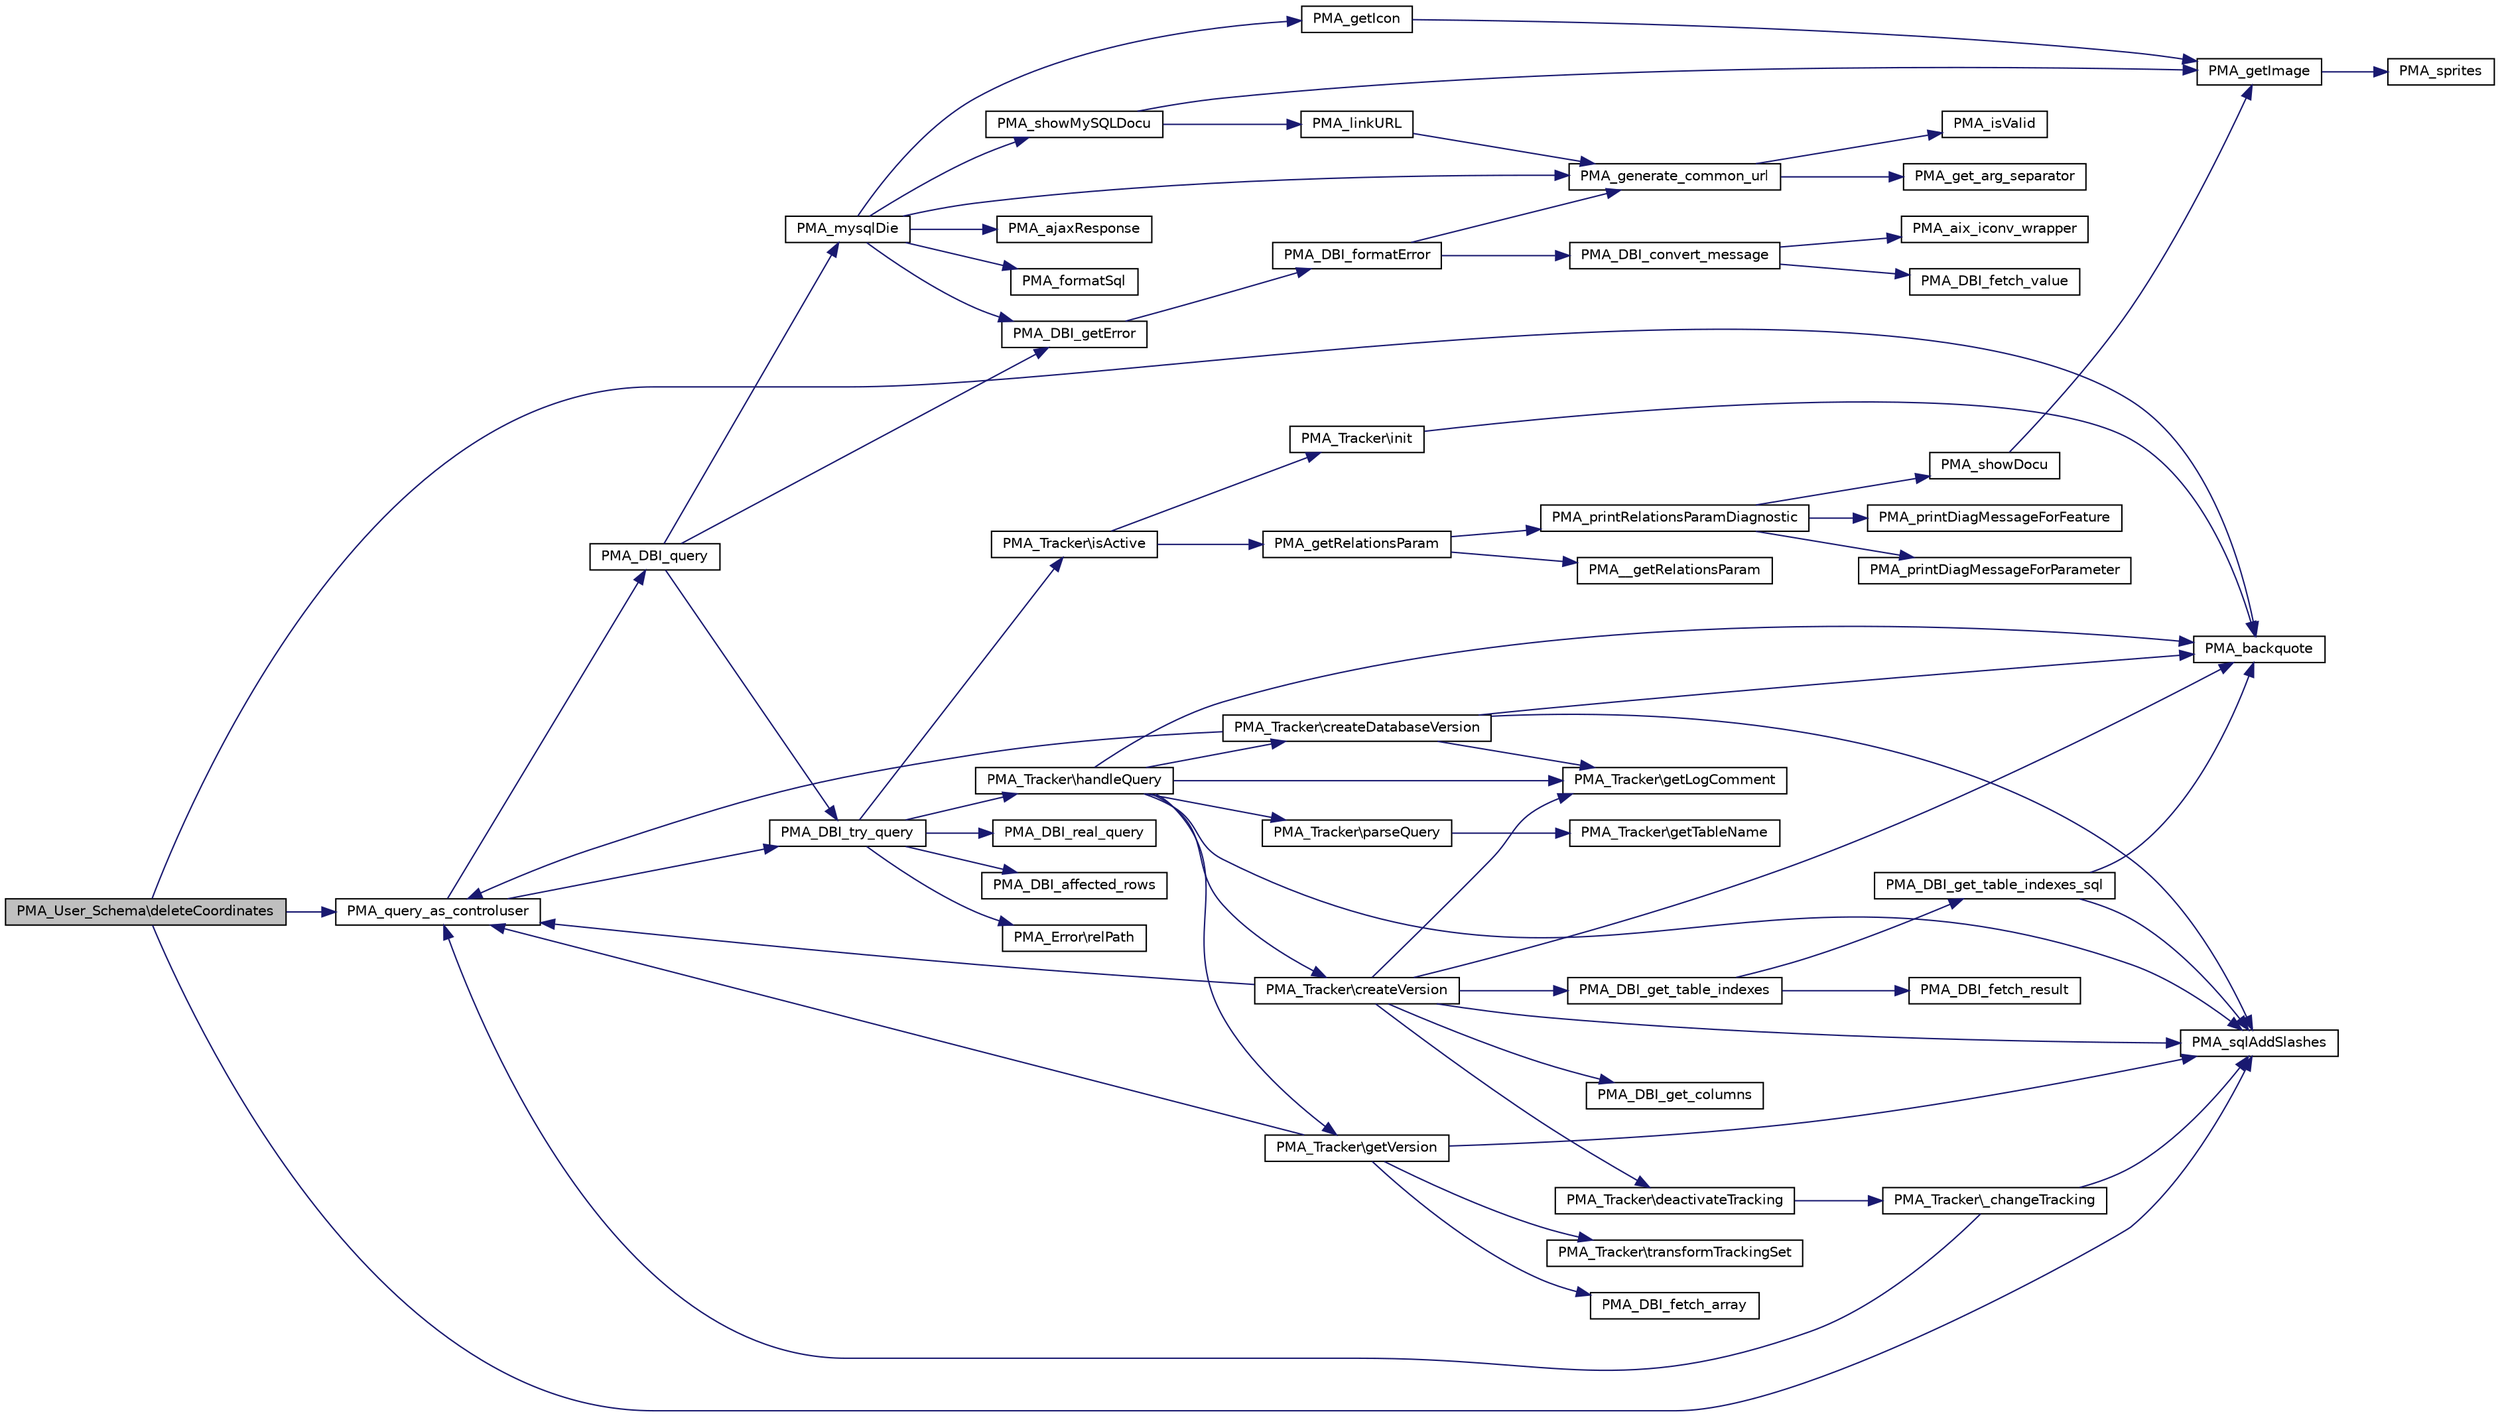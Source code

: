 digraph G
{
  edge [fontname="Helvetica",fontsize="10",labelfontname="Helvetica",labelfontsize="10"];
  node [fontname="Helvetica",fontsize="10",shape=record];
  rankdir="LR";
  Node1 [label="PMA_User_Schema\\deleteCoordinates",height=0.2,width=0.4,color="black", fillcolor="grey75", style="filled" fontcolor="black"];
  Node1 -> Node2 [color="midnightblue",fontsize="10",style="solid",fontname="Helvetica"];
  Node2 [label="PMA_backquote",height=0.2,width=0.4,color="black", fillcolor="white", style="filled",URL="$common_8lib_8php.html#a81c4628f679a153bb4475c5ee2ae49ec",tooltip="Adds backquotes on both sides of a database, table or field name."];
  Node1 -> Node3 [color="midnightblue",fontsize="10",style="solid",fontname="Helvetica"];
  Node3 [label="PMA_sqlAddSlashes",height=0.2,width=0.4,color="black", fillcolor="white", style="filled",URL="$common_8lib_8php.html#a799062f79f401d1f20735d292d008eaf",tooltip="Add slashes before &quot;&#39;&quot; and &quot;\&quot; characters so a value containing them can be used in a sql comparison..."];
  Node1 -> Node4 [color="midnightblue",fontsize="10",style="solid",fontname="Helvetica"];
  Node4 [label="PMA_query_as_controluser",height=0.2,width=0.4,color="black", fillcolor="white", style="filled",URL="$relation_8lib_8php.html#ab6d57b38824545d660dcfcd4c864a177",tooltip="Executes a query as controluser if possible, otherwise as normal user."];
  Node4 -> Node5 [color="midnightblue",fontsize="10",style="solid",fontname="Helvetica"];
  Node5 [label="PMA_DBI_query",height=0.2,width=0.4,color="black", fillcolor="white", style="filled",URL="$database__interface_8lib_8php.html#ab439cded0e18a60e731e76aa4567c089",tooltip="runs a query"];
  Node5 -> Node6 [color="midnightblue",fontsize="10",style="solid",fontname="Helvetica"];
  Node6 [label="PMA_DBI_try_query",height=0.2,width=0.4,color="black", fillcolor="white", style="filled",URL="$database__interface_8lib_8php.html#af4f8622d2f5df7858e4e6ca425ac0274",tooltip="runs a query and returns the result"];
  Node6 -> Node7 [color="midnightblue",fontsize="10",style="solid",fontname="Helvetica"];
  Node7 [label="PMA_DBI_real_query",height=0.2,width=0.4,color="black", fillcolor="white", style="filled",URL="$drizzle_8dbi_8lib_8php.html#a08ba0b503ffbca6710452ba365580035",tooltip="runs a query and returns the result"];
  Node6 -> Node8 [color="midnightblue",fontsize="10",style="solid",fontname="Helvetica"];
  Node8 [label="PMA_DBI_affected_rows",height=0.2,width=0.4,color="black", fillcolor="white", style="filled",URL="$drizzle_8dbi_8lib_8php.html#a861ab5849e4d7f8dab6daaac0071bc15",tooltip="returns the number of rows affected by last query"];
  Node6 -> Node9 [color="midnightblue",fontsize="10",style="solid",fontname="Helvetica"];
  Node9 [label="PMA_Error\\relPath",height=0.2,width=0.4,color="black", fillcolor="white", style="filled",URL="$classPMA__Error.html#a772a7752d93cec8385e0f13af46d376a",tooltip="return short relative path to phpMyAdmin basedir"];
  Node6 -> Node10 [color="midnightblue",fontsize="10",style="solid",fontname="Helvetica"];
  Node10 [label="PMA_Tracker\\isActive",height=0.2,width=0.4,color="black", fillcolor="white", style="filled",URL="$classPMA__Tracker.html#ae5dd143f48e845ae4346da01dfef5d4a",tooltip="Gets the on/off value of the Tracker module, starts initialization."];
  Node10 -> Node11 [color="midnightblue",fontsize="10",style="solid",fontname="Helvetica"];
  Node11 [label="PMA_getRelationsParam",height=0.2,width=0.4,color="black", fillcolor="white", style="filled",URL="$relation_8lib_8php.html#ad4dd08fb9ba9908cd15afb5ac92a2656"];
  Node11 -> Node12 [color="midnightblue",fontsize="10",style="solid",fontname="Helvetica"];
  Node12 [label="PMA__getRelationsParam",height=0.2,width=0.4,color="black", fillcolor="white", style="filled",URL="$relation_8lib_8php.html#aa1b2e6f08d1925e8d0962d508797be28",tooltip="Defines the relation parameters for the current user just a copy of the functions used for relations ..."];
  Node11 -> Node13 [color="midnightblue",fontsize="10",style="solid",fontname="Helvetica"];
  Node13 [label="PMA_printRelationsParamDiagnostic",height=0.2,width=0.4,color="black", fillcolor="white", style="filled",URL="$relation_8lib_8php.html#ada1ffd8f6d6d53e802e2e83d7044a944",tooltip="prints out diagnostic info for pma relation feature"];
  Node13 -> Node14 [color="midnightblue",fontsize="10",style="solid",fontname="Helvetica"];
  Node14 [label="PMA_printDiagMessageForParameter",height=0.2,width=0.4,color="black", fillcolor="white", style="filled",URL="$relation_8lib_8php.html#ab84232d07cff893a8a0fc7fed961d1fc",tooltip="prints out one diagnostic message for a configuration parameter"];
  Node13 -> Node15 [color="midnightblue",fontsize="10",style="solid",fontname="Helvetica"];
  Node15 [label="PMA_printDiagMessageForFeature",height=0.2,width=0.4,color="black", fillcolor="white", style="filled",URL="$relation_8lib_8php.html#ae1e3802955752a85b4488038675cdaa9",tooltip="prints out one diagnostic message for a feature"];
  Node13 -> Node16 [color="midnightblue",fontsize="10",style="solid",fontname="Helvetica"];
  Node16 [label="PMA_showDocu",height=0.2,width=0.4,color="black", fillcolor="white", style="filled",URL="$common_8lib_8php.html#a05d65951adf23dc8f245dbca3a1af7ef",tooltip="Displays a link to the phpMyAdmin documentation."];
  Node16 -> Node17 [color="midnightblue",fontsize="10",style="solid",fontname="Helvetica"];
  Node17 [label="PMA_getImage",height=0.2,width=0.4,color="black", fillcolor="white", style="filled",URL="$common_8lib_8php.html#a54fdec9763bf305a5082d23a5d7d5957",tooltip="Returns an HTML IMG tag for a particular image from a theme, which may be an actual file or an icon f..."];
  Node17 -> Node18 [color="midnightblue",fontsize="10",style="solid",fontname="Helvetica"];
  Node18 [label="PMA_sprites",height=0.2,width=0.4,color="black", fillcolor="white", style="filled",URL="$original_2sprites_8lib_8php.html#adb1d24853efb54486657e2e22bd9755e"];
  Node10 -> Node19 [color="midnightblue",fontsize="10",style="solid",fontname="Helvetica"];
  Node19 [label="PMA_Tracker\\init",height=0.2,width=0.4,color="black", fillcolor="white", style="filled",URL="$classPMA__Tracker.html#a16fc618785cb34b7b36b2fb833600d33",tooltip="Initializes settings."];
  Node19 -> Node2 [color="midnightblue",fontsize="10",style="solid",fontname="Helvetica"];
  Node6 -> Node20 [color="midnightblue",fontsize="10",style="solid",fontname="Helvetica"];
  Node20 [label="PMA_Tracker\\handleQuery",height=0.2,width=0.4,color="black", fillcolor="white", style="filled",URL="$classPMA__Tracker.html#a45bbf8cbb24c0cc3e379a0abf0ecee10",tooltip="Analyzes a given SQL statement and saves tracking data."];
  Node20 -> Node21 [color="midnightblue",fontsize="10",style="solid",fontname="Helvetica"];
  Node21 [label="PMA_Tracker\\parseQuery",height=0.2,width=0.4,color="black", fillcolor="white", style="filled",URL="$classPMA__Tracker.html#a0ed18d54f03c8774c52bb5e77af57b13",tooltip="Parses a query."];
  Node21 -> Node22 [color="midnightblue",fontsize="10",style="solid",fontname="Helvetica"];
  Node22 [label="PMA_Tracker\\getTableName",height=0.2,width=0.4,color="black", fillcolor="white", style="filled",URL="$classPMA__Tracker.html#a4638f7bb0092dfe0823e710523ff7151",tooltip="Parses the name of a table from a SQL statement substring."];
  Node20 -> Node23 [color="midnightblue",fontsize="10",style="solid",fontname="Helvetica"];
  Node23 [label="PMA_Tracker\\getVersion",height=0.2,width=0.4,color="black", fillcolor="white", style="filled",URL="$classPMA__Tracker.html#a315294423a060736a4c5a35ec099943e",tooltip="Gets the newest version of a tracking job (in other words: gets the HEAD version)."];
  Node23 -> Node3 [color="midnightblue",fontsize="10",style="solid",fontname="Helvetica"];
  Node23 -> Node24 [color="midnightblue",fontsize="10",style="solid",fontname="Helvetica"];
  Node24 [label="PMA_Tracker\\transformTrackingSet",height=0.2,width=0.4,color="black", fillcolor="white", style="filled",URL="$classPMA__Tracker.html#a1ceeb83cd800f8273fb050439f8278da",tooltip="Transforms tracking set for Drizzle, which has no SET type."];
  Node23 -> Node25 [color="midnightblue",fontsize="10",style="solid",fontname="Helvetica"];
  Node25 [label="PMA_DBI_fetch_array",height=0.2,width=0.4,color="black", fillcolor="white", style="filled",URL="$drizzle_8dbi_8lib_8php.html#a82910e461b1997b01dc49d76b7608e93",tooltip="returns array of rows with associative and numeric keys from $result"];
  Node23 -> Node4 [color="midnightblue",fontsize="10",style="solid",fontname="Helvetica"];
  Node20 -> Node26 [color="midnightblue",fontsize="10",style="solid",fontname="Helvetica"];
  Node26 [label="PMA_Tracker\\createVersion",height=0.2,width=0.4,color="black", fillcolor="white", style="filled",URL="$classPMA__Tracker.html#a42ffa6e4d6005801f830d64cb43160b5",tooltip="Creates tracking version of a table / view (in other words: create a job to track future changes on t..."];
  Node26 -> Node27 [color="midnightblue",fontsize="10",style="solid",fontname="Helvetica"];
  Node27 [label="PMA_DBI_get_columns",height=0.2,width=0.4,color="black", fillcolor="white", style="filled",URL="$database__interface_8lib_8php.html#a0f34de2c56a55fc2862bf26c489fc5aa",tooltip="Returns descriptions of columns in given table (all or given by $column)"];
  Node26 -> Node28 [color="midnightblue",fontsize="10",style="solid",fontname="Helvetica"];
  Node28 [label="PMA_DBI_get_table_indexes",height=0.2,width=0.4,color="black", fillcolor="white", style="filled",URL="$database__interface_8lib_8php.html#ad024afebf46c43570280d649c48954ba",tooltip="Returns indexes of a table."];
  Node28 -> Node29 [color="midnightblue",fontsize="10",style="solid",fontname="Helvetica"];
  Node29 [label="PMA_DBI_get_table_indexes_sql",height=0.2,width=0.4,color="black", fillcolor="white", style="filled",URL="$database__interface_8lib_8php.html#a08524b087dc87a07e0d838fdec49c77d",tooltip="Returns SQL for fetching information on table indexes (SHOW INDEXES)"];
  Node29 -> Node3 [color="midnightblue",fontsize="10",style="solid",fontname="Helvetica"];
  Node29 -> Node2 [color="midnightblue",fontsize="10",style="solid",fontname="Helvetica"];
  Node28 -> Node30 [color="midnightblue",fontsize="10",style="solid",fontname="Helvetica"];
  Node30 [label="PMA_DBI_fetch_result",height=0.2,width=0.4,color="black", fillcolor="white", style="filled",URL="$database__interface_8lib_8php.html#a761f919096699667412d2ffd391eaa5b",tooltip="returns all rows in the resultset in one array"];
  Node26 -> Node31 [color="midnightblue",fontsize="10",style="solid",fontname="Helvetica"];
  Node31 [label="PMA_Tracker\\getLogComment",height=0.2,width=0.4,color="black", fillcolor="white", style="filled",URL="$classPMA__Tracker.html#a09cf326169bfdd91ab8ac6a11b08df09",tooltip="Returns the comment line for the log."];
  Node26 -> Node2 [color="midnightblue",fontsize="10",style="solid",fontname="Helvetica"];
  Node26 -> Node3 [color="midnightblue",fontsize="10",style="solid",fontname="Helvetica"];
  Node26 -> Node4 [color="midnightblue",fontsize="10",style="solid",fontname="Helvetica"];
  Node26 -> Node32 [color="midnightblue",fontsize="10",style="solid",fontname="Helvetica"];
  Node32 [label="PMA_Tracker\\deactivateTracking",height=0.2,width=0.4,color="black", fillcolor="white", style="filled",URL="$classPMA__Tracker.html#a6aa4146352a53d1a8a02a7d082744cfa",tooltip="Deactivates tracking of a table."];
  Node32 -> Node33 [color="midnightblue",fontsize="10",style="solid",fontname="Helvetica"];
  Node33 [label="PMA_Tracker\\_changeTracking",height=0.2,width=0.4,color="black", fillcolor="white", style="filled",URL="$classPMA__Tracker.html#a57f1995e1ee7ebf2f43536bff5a3f650",tooltip="Changes tracking of a table."];
  Node33 -> Node3 [color="midnightblue",fontsize="10",style="solid",fontname="Helvetica"];
  Node33 -> Node4 [color="midnightblue",fontsize="10",style="solid",fontname="Helvetica"];
  Node20 -> Node34 [color="midnightblue",fontsize="10",style="solid",fontname="Helvetica"];
  Node34 [label="PMA_Tracker\\createDatabaseVersion",height=0.2,width=0.4,color="black", fillcolor="white", style="filled",URL="$classPMA__Tracker.html#a3aacc0c0e3b67d82419856773f536166",tooltip="Creates tracking version of a database (in other words: create a job to track future changes on the d..."];
  Node34 -> Node31 [color="midnightblue",fontsize="10",style="solid",fontname="Helvetica"];
  Node34 -> Node2 [color="midnightblue",fontsize="10",style="solid",fontname="Helvetica"];
  Node34 -> Node3 [color="midnightblue",fontsize="10",style="solid",fontname="Helvetica"];
  Node34 -> Node4 [color="midnightblue",fontsize="10",style="solid",fontname="Helvetica"];
  Node20 -> Node31 [color="midnightblue",fontsize="10",style="solid",fontname="Helvetica"];
  Node20 -> Node2 [color="midnightblue",fontsize="10",style="solid",fontname="Helvetica"];
  Node20 -> Node3 [color="midnightblue",fontsize="10",style="solid",fontname="Helvetica"];
  Node5 -> Node35 [color="midnightblue",fontsize="10",style="solid",fontname="Helvetica"];
  Node35 [label="PMA_mysqlDie",height=0.2,width=0.4,color="black", fillcolor="white", style="filled",URL="$common_8lib_8php.html#a4b5abc57e204c6266283131d03f66395",tooltip="Displays a MySQL error message in the right frame."];
  Node35 -> Node36 [color="midnightblue",fontsize="10",style="solid",fontname="Helvetica"];
  Node36 [label="PMA_DBI_getError",height=0.2,width=0.4,color="black", fillcolor="white", style="filled",URL="$drizzle_8dbi_8lib_8php.html#a704868d694079bc38c1947d370b8bf79",tooltip="returns last error message or false if no errors occured"];
  Node36 -> Node37 [color="midnightblue",fontsize="10",style="solid",fontname="Helvetica"];
  Node37 [label="PMA_DBI_formatError",height=0.2,width=0.4,color="black", fillcolor="white", style="filled",URL="$database__interface_8lib_8php.html#a53d2263f39303e561d76439d28f4a1be",tooltip="Formats database error message in a friendly way."];
  Node37 -> Node38 [color="midnightblue",fontsize="10",style="solid",fontname="Helvetica"];
  Node38 [label="PMA_DBI_convert_message",height=0.2,width=0.4,color="black", fillcolor="white", style="filled",URL="$database__interface_8lib_8php.html#a6f4e94ffe2e5c28f0ce9f23c2e65e74a",tooltip="converts charset of a mysql message, usually coming from mysql_error(), into PMA charset, usally UTF-8 uses language to charset mapping from mysql/share/errmsg.txt and charset names to ISO charset from information_schema.CHARACTER_SETS"];
  Node38 -> Node39 [color="midnightblue",fontsize="10",style="solid",fontname="Helvetica"];
  Node39 [label="PMA_DBI_fetch_value",height=0.2,width=0.4,color="black", fillcolor="white", style="filled",URL="$database__interface_8lib_8php.html#a772f12a953dd2908745bb16a8fa7b63a",tooltip="returns a single value from the given result or query, if the query or the result has more than one r..."];
  Node38 -> Node40 [color="midnightblue",fontsize="10",style="solid",fontname="Helvetica"];
  Node40 [label="PMA_aix_iconv_wrapper",height=0.2,width=0.4,color="black", fillcolor="white", style="filled",URL="$iconv__wrapper_8lib_8php.html#ae2a03599cbea1b2d682a18a39f87ba11",tooltip="Wrapper around IBM AIX iconv(), whose character set naming differs from the GNU version of iconv()..."];
  Node37 -> Node41 [color="midnightblue",fontsize="10",style="solid",fontname="Helvetica"];
  Node41 [label="PMA_generate_common_url",height=0.2,width=0.4,color="black", fillcolor="white", style="filled",URL="$url__generating_8lib_8php.html#ad5c0cfef7cb600a158a1ef5fa321a094",tooltip="Generates text with URL parameters."];
  Node41 -> Node42 [color="midnightblue",fontsize="10",style="solid",fontname="Helvetica"];
  Node42 [label="PMA_isValid",height=0.2,width=0.4,color="black", fillcolor="white", style="filled",URL="$core_8lib_8php.html#a1b8fd01cdfbdfaac35e692fcdaaad700",tooltip="checks given $var against $type or $compare"];
  Node41 -> Node43 [color="midnightblue",fontsize="10",style="solid",fontname="Helvetica"];
  Node43 [label="PMA_get_arg_separator",height=0.2,width=0.4,color="black", fillcolor="white", style="filled",URL="$url__generating_8lib_8php.html#a4ba0b6653c22a19615683ab743c1b4e1",tooltip="Returns url separator."];
  Node35 -> Node44 [color="midnightblue",fontsize="10",style="solid",fontname="Helvetica"];
  Node44 [label="PMA_formatSql",height=0.2,width=0.4,color="black", fillcolor="white", style="filled",URL="$common_8lib_8php.html#a7318464fb4bfbdb4c33b3257ad533ab6",tooltip="format sql strings"];
  Node35 -> Node45 [color="midnightblue",fontsize="10",style="solid",fontname="Helvetica"];
  Node45 [label="PMA_showMySQLDocu",height=0.2,width=0.4,color="black", fillcolor="white", style="filled",URL="$common_8lib_8php.html#a5b2c38942cb8fe55e02ba17d0bef9f15",tooltip="Displays a link to the official MySQL documentation."];
  Node45 -> Node46 [color="midnightblue",fontsize="10",style="solid",fontname="Helvetica"];
  Node46 [label="PMA_linkURL",height=0.2,width=0.4,color="black", fillcolor="white", style="filled",URL="$core_8lib_8php.html#a9bbc563e958307413cd9a83f70ff2590",tooltip="Returns link to (possibly) external site using defined redirector."];
  Node46 -> Node41 [color="midnightblue",fontsize="10",style="solid",fontname="Helvetica"];
  Node45 -> Node17 [color="midnightblue",fontsize="10",style="solid",fontname="Helvetica"];
  Node35 -> Node41 [color="midnightblue",fontsize="10",style="solid",fontname="Helvetica"];
  Node35 -> Node47 [color="midnightblue",fontsize="10",style="solid",fontname="Helvetica"];
  Node47 [label="PMA_getIcon",height=0.2,width=0.4,color="black", fillcolor="white", style="filled",URL="$common_8lib_8php.html#a73905c5a8a80014a8d299d0c74176316",tooltip="Returns an HTML IMG tag for a particular icon from a theme, which may be an actual file or an icon fr..."];
  Node47 -> Node17 [color="midnightblue",fontsize="10",style="solid",fontname="Helvetica"];
  Node35 -> Node48 [color="midnightblue",fontsize="10",style="solid",fontname="Helvetica"];
  Node48 [label="PMA_ajaxResponse",height=0.2,width=0.4,color="black", fillcolor="white", style="filled",URL="$common_8lib_8php.html#a8e357ad2d42095d9078580361cb77a96",tooltip="function that generates a json output for an ajax request and ends script execution"];
  Node5 -> Node36 [color="midnightblue",fontsize="10",style="solid",fontname="Helvetica"];
  Node4 -> Node6 [color="midnightblue",fontsize="10",style="solid",fontname="Helvetica"];
}
